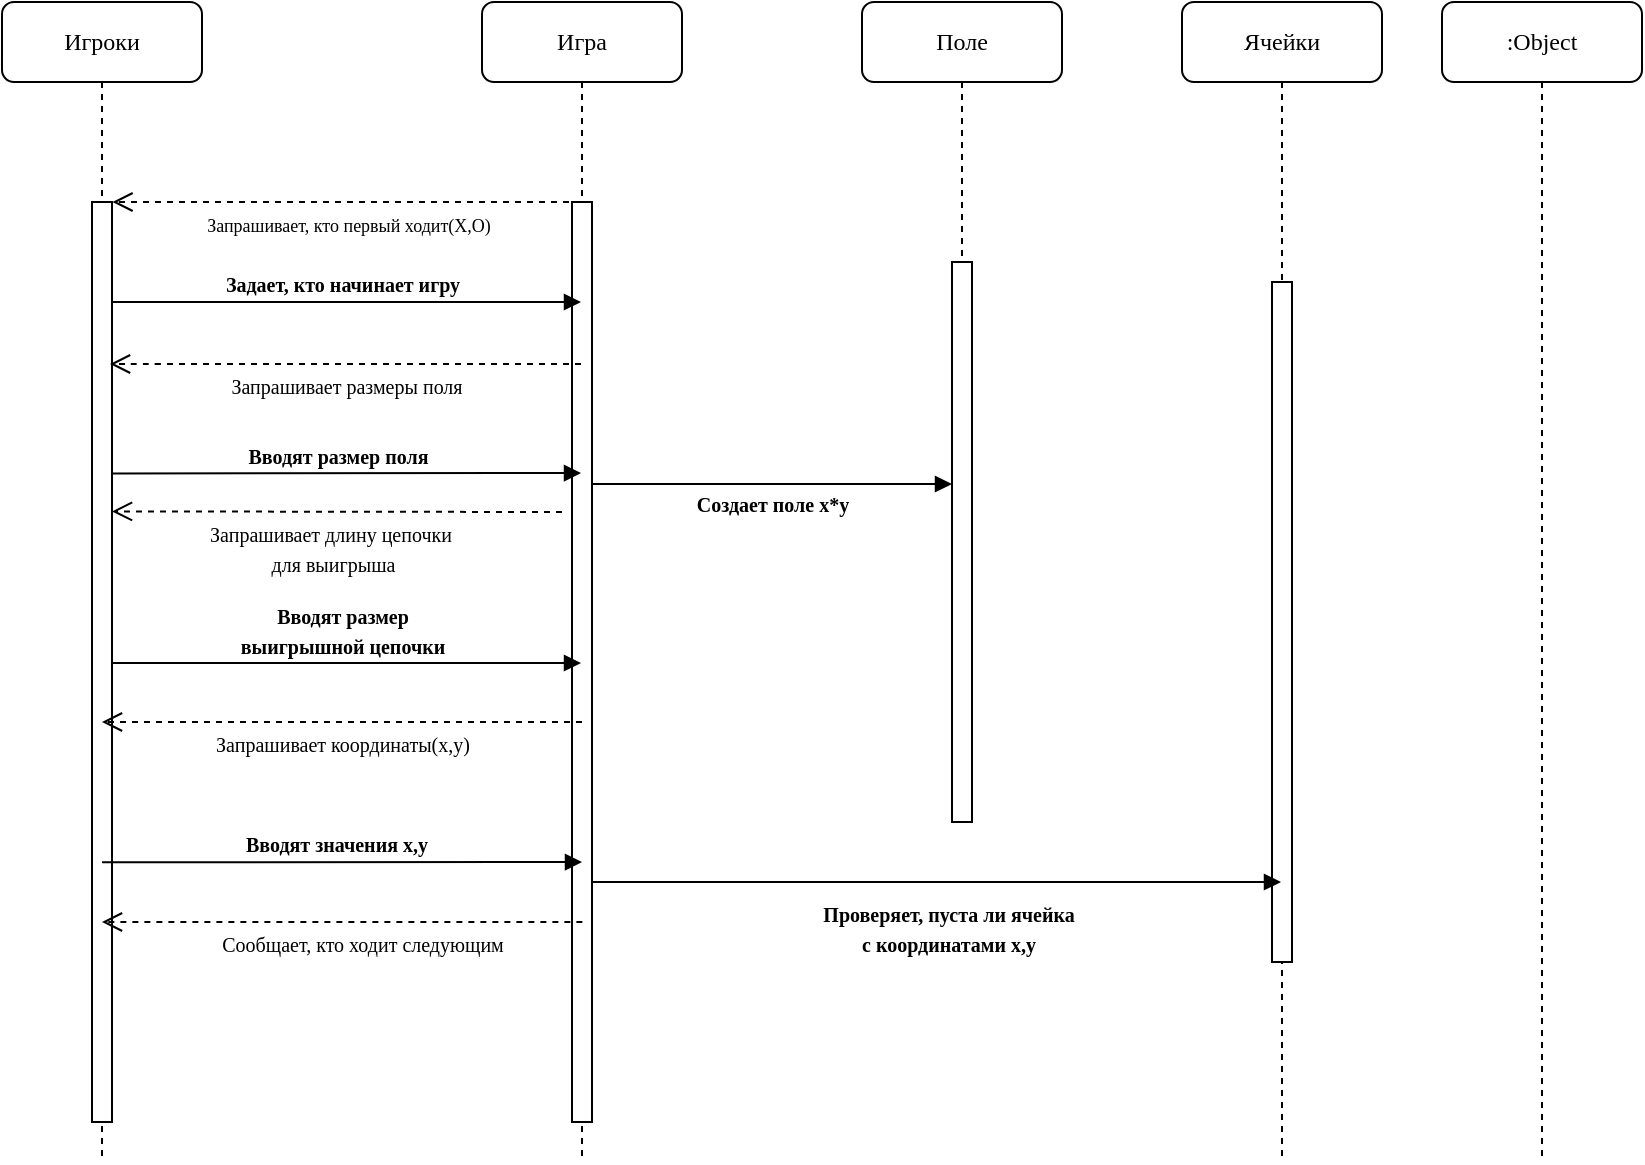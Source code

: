 <mxfile version="13.8.5" type="github">
  <diagram name="Page-1" id="13e1069c-82ec-6db2-03f1-153e76fe0fe0">
    <mxGraphModel dx="1007" dy="542" grid="1" gridSize="10" guides="1" tooltips="1" connect="1" arrows="1" fold="1" page="1" pageScale="1" pageWidth="1100" pageHeight="850" background="#ffffff" math="0" shadow="0">
      <root>
        <mxCell id="0" />
        <mxCell id="1" parent="0" />
        <mxCell id="7baba1c4bc27f4b0-2" value="Игра" style="shape=umlLifeline;perimeter=lifelinePerimeter;whiteSpace=wrap;html=1;container=1;collapsible=0;recursiveResize=0;outlineConnect=0;rounded=1;shadow=0;comic=0;labelBackgroundColor=none;strokeWidth=1;fontFamily=Verdana;fontSize=12;align=center;" parent="1" vertex="1">
          <mxGeometry x="270" y="80" width="100" height="580" as="geometry" />
        </mxCell>
        <mxCell id="7baba1c4bc27f4b0-10" value="" style="html=1;points=[];perimeter=orthogonalPerimeter;rounded=0;shadow=0;comic=0;labelBackgroundColor=none;strokeWidth=1;fontFamily=Verdana;fontSize=12;align=center;" parent="7baba1c4bc27f4b0-2" vertex="1">
          <mxGeometry x="45" y="100" width="10" height="460" as="geometry" />
        </mxCell>
        <mxCell id="7baba1c4bc27f4b0-3" value="Поле" style="shape=umlLifeline;perimeter=lifelinePerimeter;whiteSpace=wrap;html=1;container=1;collapsible=0;recursiveResize=0;outlineConnect=0;rounded=1;shadow=0;comic=0;labelBackgroundColor=none;strokeWidth=1;fontFamily=Verdana;fontSize=12;align=center;" parent="1" vertex="1">
          <mxGeometry x="460" y="80" width="100" height="410" as="geometry" />
        </mxCell>
        <mxCell id="7baba1c4bc27f4b0-13" value="" style="html=1;points=[];perimeter=orthogonalPerimeter;rounded=0;shadow=0;comic=0;labelBackgroundColor=none;strokeWidth=1;fontFamily=Verdana;fontSize=12;align=center;" parent="7baba1c4bc27f4b0-3" vertex="1">
          <mxGeometry x="45" y="130" width="10" height="280" as="geometry" />
        </mxCell>
        <mxCell id="7baba1c4bc27f4b0-4" value="Ячейки" style="shape=umlLifeline;perimeter=lifelinePerimeter;whiteSpace=wrap;html=1;container=1;collapsible=0;recursiveResize=0;outlineConnect=0;rounded=1;shadow=0;comic=0;labelBackgroundColor=none;strokeWidth=1;fontFamily=Verdana;fontSize=12;align=center;" parent="1" vertex="1">
          <mxGeometry x="620" y="80" width="100" height="580" as="geometry" />
        </mxCell>
        <mxCell id="7baba1c4bc27f4b0-16" value="" style="html=1;points=[];perimeter=orthogonalPerimeter;rounded=0;shadow=0;comic=0;labelBackgroundColor=none;strokeWidth=1;fontFamily=Verdana;fontSize=12;align=center;" parent="7baba1c4bc27f4b0-4" vertex="1">
          <mxGeometry x="45" y="140" width="10" height="340" as="geometry" />
        </mxCell>
        <mxCell id="7baba1c4bc27f4b0-5" value=":Object" style="shape=umlLifeline;perimeter=lifelinePerimeter;whiteSpace=wrap;html=1;container=1;collapsible=0;recursiveResize=0;outlineConnect=0;rounded=1;shadow=0;comic=0;labelBackgroundColor=none;strokeWidth=1;fontFamily=Verdana;fontSize=12;align=center;" parent="1" vertex="1">
          <mxGeometry x="750" y="80" width="100" height="580" as="geometry" />
        </mxCell>
        <mxCell id="7baba1c4bc27f4b0-8" value="Игроки" style="shape=umlLifeline;perimeter=lifelinePerimeter;whiteSpace=wrap;html=1;container=1;collapsible=0;recursiveResize=0;outlineConnect=0;rounded=1;shadow=0;comic=0;labelBackgroundColor=none;strokeWidth=1;fontFamily=Verdana;fontSize=12;align=center;" parent="1" vertex="1">
          <mxGeometry x="30" y="80" width="100" height="580" as="geometry" />
        </mxCell>
        <mxCell id="7baba1c4bc27f4b0-9" value="" style="html=1;points=[];perimeter=orthogonalPerimeter;rounded=0;shadow=0;comic=0;labelBackgroundColor=none;strokeWidth=1;fontFamily=Verdana;fontSize=12;align=center;" parent="7baba1c4bc27f4b0-8" vertex="1">
          <mxGeometry x="45" y="100" width="10" height="460" as="geometry" />
        </mxCell>
        <mxCell id="7baba1c4bc27f4b0-11" value="&lt;font style=&quot;font-size: 10px&quot;&gt;&lt;b&gt;Задает, кто начинает игру&lt;/b&gt;&lt;/font&gt;" style="html=1;verticalAlign=bottom;endArrow=block;labelBackgroundColor=none;fontFamily=Verdana;fontSize=12;edgeStyle=elbowEdgeStyle;elbow=vertical;" parent="1" target="7baba1c4bc27f4b0-2" edge="1">
          <mxGeometry x="-0.024" relative="1" as="geometry">
            <mxPoint x="85" y="230" as="sourcePoint" />
            <mxPoint x="285" y="230" as="targetPoint" />
            <Array as="points">
              <mxPoint x="190" y="230" />
              <mxPoint x="190" y="220" />
            </Array>
            <mxPoint as="offset" />
          </mxGeometry>
        </mxCell>
        <mxCell id="7baba1c4bc27f4b0-14" value="&lt;font style=&quot;font-size: 10px&quot;&gt;&lt;b&gt;Создает поле x*y&lt;/b&gt;&lt;/font&gt;" style="html=1;verticalAlign=bottom;endArrow=block;labelBackgroundColor=none;fontFamily=Verdana;fontSize=12;edgeStyle=elbowEdgeStyle;elbow=vertical;" parent="1" source="7baba1c4bc27f4b0-10" target="7baba1c4bc27f4b0-13" edge="1">
          <mxGeometry x="-0.0" y="-19" relative="1" as="geometry">
            <mxPoint x="370" y="200" as="sourcePoint" />
            <mxPoint x="475" y="321" as="targetPoint" />
            <Array as="points">
              <mxPoint x="400" y="321" />
              <mxPoint x="430" y="310" />
            </Array>
            <mxPoint as="offset" />
          </mxGeometry>
        </mxCell>
        <mxCell id="ZVLFDn94XBPGQm66SeeX-1" value="&lt;font style=&quot;font-size: 10px&quot;&gt;Запрашивает размеры поля&lt;/font&gt;" style="html=1;verticalAlign=bottom;endArrow=open;dashed=1;endSize=8;labelBackgroundColor=none;fontFamily=Verdana;fontSize=12;edgeStyle=elbowEdgeStyle;elbow=vertical;" parent="1" source="7baba1c4bc27f4b0-2" edge="1">
          <mxGeometry x="0.001" y="20" relative="1" as="geometry">
            <mxPoint x="84" y="261" as="targetPoint" />
            <Array as="points">
              <mxPoint x="100" y="261" />
              <mxPoint x="140" y="210" />
              <mxPoint x="100" y="210" />
              <mxPoint x="180" y="210" />
              <mxPoint x="185" y="210" />
              <mxPoint x="225" y="210" />
              <mxPoint x="255" y="210" />
            </Array>
            <mxPoint x="285" y="260" as="sourcePoint" />
            <mxPoint as="offset" />
          </mxGeometry>
        </mxCell>
        <mxCell id="ZVLFDn94XBPGQm66SeeX-2" value="&lt;font style=&quot;font-size: 10px&quot;&gt;&lt;b&gt;Вводят размер поля&amp;nbsp;&lt;/b&gt;&lt;/font&gt;" style="html=1;verticalAlign=bottom;endArrow=block;labelBackgroundColor=none;fontFamily=Verdana;fontSize=12;edgeStyle=elbowEdgeStyle;elbow=vertical;exitX=0.996;exitY=0.295;exitDx=0;exitDy=0;exitPerimeter=0;" parent="1" source="7baba1c4bc27f4b0-9" target="7baba1c4bc27f4b0-2" edge="1">
          <mxGeometry x="-0.024" relative="1" as="geometry">
            <mxPoint x="90" y="310" as="sourcePoint" />
            <mxPoint x="285" y="309.96" as="targetPoint" />
            <mxPoint as="offset" />
          </mxGeometry>
        </mxCell>
        <mxCell id="ZVLFDn94XBPGQm66SeeX-3" value="&lt;font style=&quot;font-size: 9px&quot;&gt;Запрашивает, кто первый ходит(Х,О)&lt;/font&gt;" style="html=1;verticalAlign=bottom;endArrow=open;dashed=1;endSize=8;labelBackgroundColor=none;fontFamily=Verdana;fontSize=12;edgeStyle=elbowEdgeStyle;elbow=vertical;entryX=1.024;entryY=0;entryDx=0;entryDy=0;entryPerimeter=0;" parent="1" source="7baba1c4bc27f4b0-2" target="7baba1c4bc27f4b0-9" edge="1">
          <mxGeometry x="0.001" y="20" relative="1" as="geometry">
            <mxPoint x="90.0" y="180.08" as="targetPoint" />
            <Array as="points">
              <mxPoint x="194.61" y="180" />
              <mxPoint x="144.61" y="130" />
              <mxPoint x="104.61" y="130" />
              <mxPoint x="184.61" y="130" />
              <mxPoint x="189.61" y="130" />
              <mxPoint x="229.61" y="130" />
              <mxPoint x="259.61" y="130" />
            </Array>
            <mxPoint x="289.61" y="180" as="sourcePoint" />
            <mxPoint as="offset" />
          </mxGeometry>
        </mxCell>
        <mxCell id="ZVLFDn94XBPGQm66SeeX-5" value="&lt;font style=&quot;font-size: 10px&quot;&gt;Запрашивает длину цепочки&lt;br&gt;&amp;nbsp;для выигрыша&lt;/font&gt;" style="html=1;verticalAlign=bottom;endArrow=open;dashed=1;endSize=8;labelBackgroundColor=none;fontFamily=Verdana;fontSize=12;edgeStyle=elbowEdgeStyle;elbow=vertical;" parent="1" target="7baba1c4bc27f4b0-9" edge="1">
          <mxGeometry x="0.028" y="35" relative="1" as="geometry">
            <mxPoint x="90" y="335" as="targetPoint" />
            <Array as="points">
              <mxPoint x="355" y="334.71" />
              <mxPoint x="345" y="334.71" />
              <mxPoint x="385" y="334.71" />
              <mxPoint x="415" y="334.71" />
            </Array>
            <mxPoint x="310" y="335" as="sourcePoint" />
            <mxPoint as="offset" />
          </mxGeometry>
        </mxCell>
        <mxCell id="ZVLFDn94XBPGQm66SeeX-6" value="&lt;font style=&quot;font-size: 10px&quot;&gt;&lt;b&gt;Вводят размер &lt;br&gt;выигрышной цепочки&lt;/b&gt;&lt;/font&gt;" style="html=1;verticalAlign=bottom;endArrow=block;labelBackgroundColor=none;fontFamily=Verdana;fontSize=12;edgeStyle=elbowEdgeStyle;elbow=vertical;exitX=1.039;exitY=0.501;exitDx=0;exitDy=0;exitPerimeter=0;" parent="1" source="7baba1c4bc27f4b0-9" target="7baba1c4bc27f4b0-2" edge="1">
          <mxGeometry x="-0.024" relative="1" as="geometry">
            <mxPoint x="80" y="401" as="sourcePoint" />
            <mxPoint x="280" y="400" as="targetPoint" />
            <mxPoint as="offset" />
          </mxGeometry>
        </mxCell>
        <mxCell id="tXwwSBrLttJE0uFEvsUb-1" value="&lt;font style=&quot;font-size: 10px&quot;&gt;Запрашивает координаты(x,y)&lt;br&gt;&lt;/font&gt;" style="html=1;verticalAlign=bottom;endArrow=open;dashed=1;endSize=8;labelBackgroundColor=none;fontFamily=Verdana;fontSize=12;edgeStyle=elbowEdgeStyle;elbow=vertical;" edge="1" parent="1" target="7baba1c4bc27f4b0-8">
          <mxGeometry x="-0.001" y="20" relative="1" as="geometry">
            <mxPoint x="95.27" y="344.88" as="targetPoint" />
            <Array as="points">
              <mxPoint x="210" y="440" />
              <mxPoint x="355" y="344.71" />
              <mxPoint x="395" y="344.71" />
              <mxPoint x="425" y="344.71" />
            </Array>
            <mxPoint x="320" y="440" as="sourcePoint" />
            <mxPoint as="offset" />
          </mxGeometry>
        </mxCell>
        <mxCell id="tXwwSBrLttJE0uFEvsUb-2" value="&lt;span style=&quot;font-size: 10px&quot;&gt;&lt;b&gt;Вводят значения x,y&lt;/b&gt;&lt;/span&gt;" style="html=1;verticalAlign=bottom;endArrow=block;labelBackgroundColor=none;fontFamily=Verdana;fontSize=12;edgeStyle=elbowEdgeStyle;elbow=vertical;exitX=1.039;exitY=0.501;exitDx=0;exitDy=0;exitPerimeter=0;" edge="1" parent="1">
          <mxGeometry x="-0.024" relative="1" as="geometry">
            <mxPoint x="80.0" y="510.13" as="sourcePoint" />
            <mxPoint x="320" y="510" as="targetPoint" />
            <mxPoint as="offset" />
          </mxGeometry>
        </mxCell>
        <mxCell id="tXwwSBrLttJE0uFEvsUb-3" value="&lt;span style=&quot;font-size: 10px&quot;&gt;&lt;b&gt;Проверяет, пуста ли ячейка &lt;br&gt;с координатами x,y&lt;/b&gt;&lt;/span&gt;" style="html=1;verticalAlign=bottom;endArrow=block;labelBackgroundColor=none;fontFamily=Verdana;fontSize=12;edgeStyle=elbowEdgeStyle;elbow=vertical;" edge="1" parent="1" source="7baba1c4bc27f4b0-10" target="7baba1c4bc27f4b0-4">
          <mxGeometry x="0.03" y="-40" relative="1" as="geometry">
            <mxPoint x="335" y="450" as="sourcePoint" />
            <mxPoint x="480" y="520" as="targetPoint" />
            <Array as="points">
              <mxPoint x="390" y="520" />
              <mxPoint x="440" y="320" />
            </Array>
            <mxPoint as="offset" />
          </mxGeometry>
        </mxCell>
        <mxCell id="tXwwSBrLttJE0uFEvsUb-4" value="&lt;font style=&quot;font-size: 10px&quot;&gt;Сообщает, кто ходит следующим&lt;br&gt;&lt;/font&gt;" style="html=1;verticalAlign=bottom;endArrow=open;dashed=1;endSize=8;labelBackgroundColor=none;fontFamily=Verdana;fontSize=12;edgeStyle=elbowEdgeStyle;elbow=vertical;" edge="1" parent="1">
          <mxGeometry x="-0.084" y="20" relative="1" as="geometry">
            <mxPoint x="80.0" y="540" as="targetPoint" />
            <Array as="points">
              <mxPoint x="210.19" y="540" />
              <mxPoint x="355.19" y="444.71" />
              <mxPoint x="395.19" y="444.71" />
              <mxPoint x="425.19" y="444.71" />
            </Array>
            <mxPoint x="320.19" y="540" as="sourcePoint" />
            <mxPoint as="offset" />
          </mxGeometry>
        </mxCell>
      </root>
    </mxGraphModel>
  </diagram>
</mxfile>
